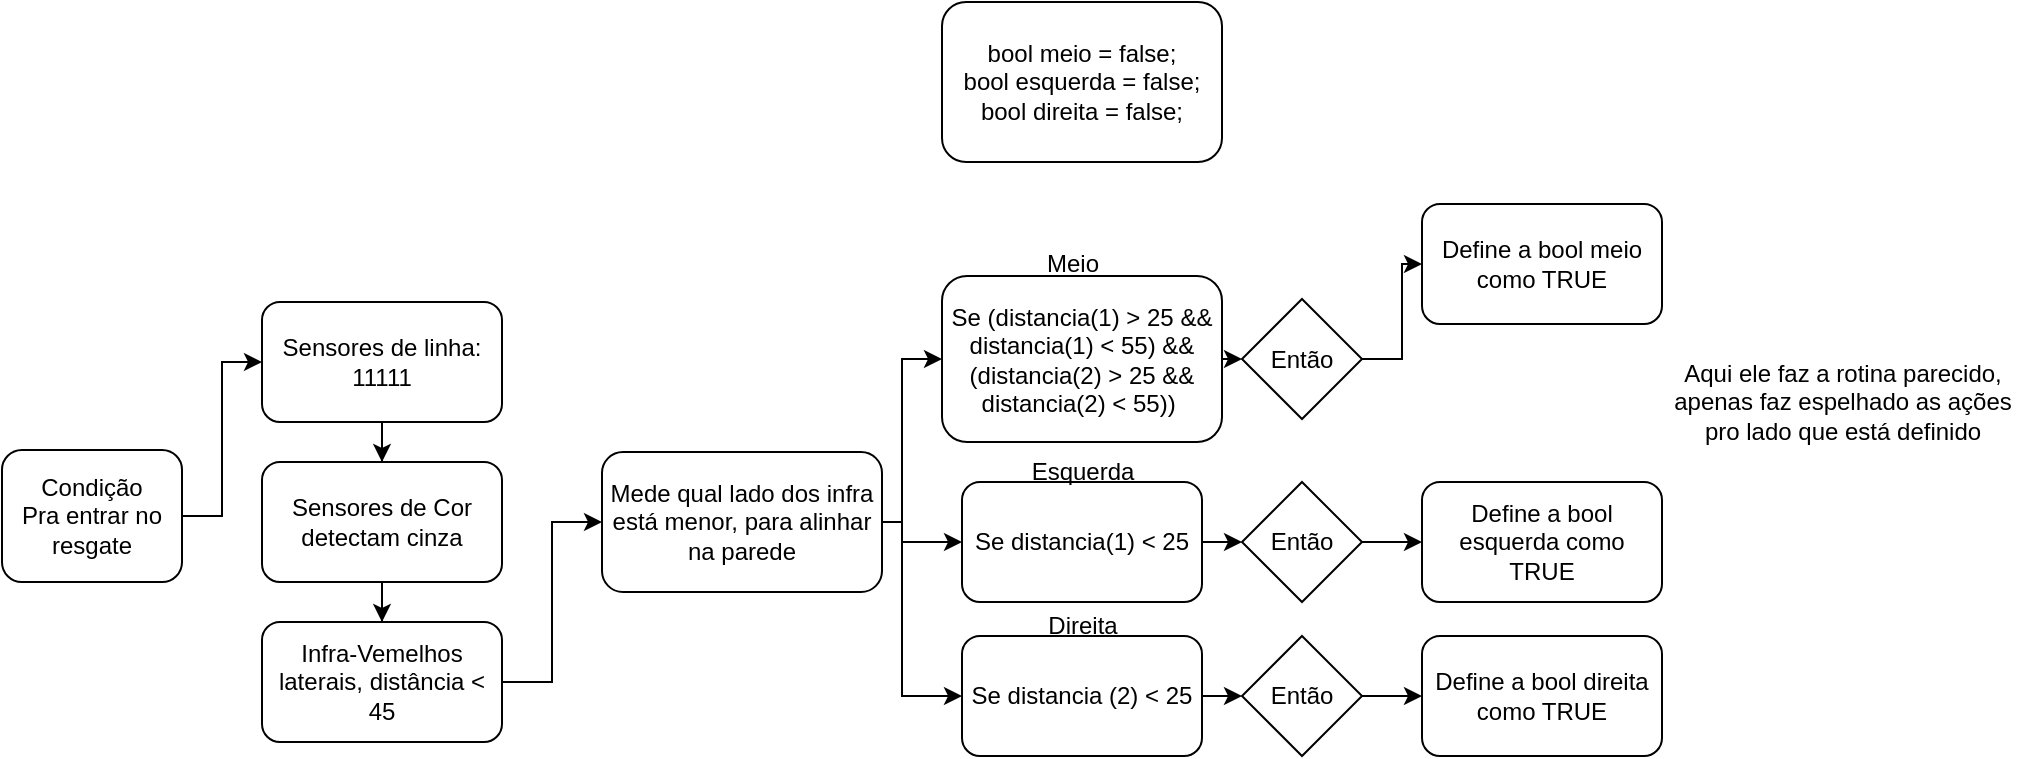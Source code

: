 <mxfile version="28.0.7">
  <diagram name="Página-1" id="JhZTsb_DySSi7lP2PZhg">
    <mxGraphModel dx="1358" dy="740" grid="1" gridSize="10" guides="1" tooltips="1" connect="1" arrows="1" fold="1" page="1" pageScale="1" pageWidth="4681" pageHeight="3300" math="0" shadow="0">
      <root>
        <mxCell id="0" />
        <mxCell id="1" parent="0" />
        <mxCell id="Vmo0kVv--W6r2WOHqqZs-3" style="edgeStyle=orthogonalEdgeStyle;rounded=0;orthogonalLoop=1;jettySize=auto;html=1;entryX=0;entryY=0.5;entryDx=0;entryDy=0;" edge="1" parent="1" source="Vmo0kVv--W6r2WOHqqZs-1" target="Vmo0kVv--W6r2WOHqqZs-2">
          <mxGeometry relative="1" as="geometry" />
        </mxCell>
        <mxCell id="Vmo0kVv--W6r2WOHqqZs-1" value="Condição&lt;div&gt;Pra entrar no resgate&lt;/div&gt;" style="rounded=1;whiteSpace=wrap;html=1;" vertex="1" parent="1">
          <mxGeometry x="30" y="384" width="90" height="66" as="geometry" />
        </mxCell>
        <mxCell id="Vmo0kVv--W6r2WOHqqZs-6" style="edgeStyle=orthogonalEdgeStyle;rounded=0;orthogonalLoop=1;jettySize=auto;html=1;entryX=0.5;entryY=0;entryDx=0;entryDy=0;" edge="1" parent="1" source="Vmo0kVv--W6r2WOHqqZs-2" target="Vmo0kVv--W6r2WOHqqZs-4">
          <mxGeometry relative="1" as="geometry" />
        </mxCell>
        <mxCell id="Vmo0kVv--W6r2WOHqqZs-2" value="Sensores de linha:&lt;br&gt;11111" style="rounded=1;whiteSpace=wrap;html=1;" vertex="1" parent="1">
          <mxGeometry x="160" y="310" width="120" height="60" as="geometry" />
        </mxCell>
        <mxCell id="Vmo0kVv--W6r2WOHqqZs-8" style="edgeStyle=orthogonalEdgeStyle;rounded=0;orthogonalLoop=1;jettySize=auto;html=1;entryX=0.5;entryY=0;entryDx=0;entryDy=0;" edge="1" parent="1" source="Vmo0kVv--W6r2WOHqqZs-4" target="Vmo0kVv--W6r2WOHqqZs-7">
          <mxGeometry relative="1" as="geometry" />
        </mxCell>
        <mxCell id="Vmo0kVv--W6r2WOHqqZs-4" value="Sensores de Cor detectam cinza" style="rounded=1;whiteSpace=wrap;html=1;" vertex="1" parent="1">
          <mxGeometry x="160" y="390" width="120" height="60" as="geometry" />
        </mxCell>
        <mxCell id="Vmo0kVv--W6r2WOHqqZs-10" style="edgeStyle=orthogonalEdgeStyle;rounded=0;orthogonalLoop=1;jettySize=auto;html=1;entryX=0;entryY=0.5;entryDx=0;entryDy=0;" edge="1" parent="1" source="Vmo0kVv--W6r2WOHqqZs-7" target="Vmo0kVv--W6r2WOHqqZs-9">
          <mxGeometry relative="1" as="geometry" />
        </mxCell>
        <mxCell id="Vmo0kVv--W6r2WOHqqZs-7" value="Infra-Vemelhos laterais, distância &amp;lt; 45" style="rounded=1;whiteSpace=wrap;html=1;" vertex="1" parent="1">
          <mxGeometry x="160" y="470" width="120" height="60" as="geometry" />
        </mxCell>
        <mxCell id="Vmo0kVv--W6r2WOHqqZs-17" style="edgeStyle=orthogonalEdgeStyle;rounded=0;orthogonalLoop=1;jettySize=auto;html=1;entryX=0;entryY=0.5;entryDx=0;entryDy=0;" edge="1" parent="1" source="Vmo0kVv--W6r2WOHqqZs-9" target="Vmo0kVv--W6r2WOHqqZs-13">
          <mxGeometry relative="1" as="geometry">
            <Array as="points">
              <mxPoint x="480" y="420" />
              <mxPoint x="480" y="339" />
            </Array>
          </mxGeometry>
        </mxCell>
        <mxCell id="Vmo0kVv--W6r2WOHqqZs-18" style="edgeStyle=orthogonalEdgeStyle;rounded=0;orthogonalLoop=1;jettySize=auto;html=1;exitX=1;exitY=0.5;exitDx=0;exitDy=0;entryX=0;entryY=0.5;entryDx=0;entryDy=0;" edge="1" parent="1" source="Vmo0kVv--W6r2WOHqqZs-9" target="Vmo0kVv--W6r2WOHqqZs-11">
          <mxGeometry relative="1" as="geometry">
            <Array as="points">
              <mxPoint x="480" y="420" />
              <mxPoint x="480" y="430" />
            </Array>
          </mxGeometry>
        </mxCell>
        <mxCell id="Vmo0kVv--W6r2WOHqqZs-19" style="edgeStyle=orthogonalEdgeStyle;rounded=0;orthogonalLoop=1;jettySize=auto;html=1;exitX=1;exitY=0.5;exitDx=0;exitDy=0;entryX=0;entryY=0.5;entryDx=0;entryDy=0;" edge="1" parent="1" source="Vmo0kVv--W6r2WOHqqZs-9" target="Vmo0kVv--W6r2WOHqqZs-12">
          <mxGeometry relative="1" as="geometry">
            <Array as="points">
              <mxPoint x="480" y="420" />
              <mxPoint x="480" y="507" />
            </Array>
          </mxGeometry>
        </mxCell>
        <mxCell id="Vmo0kVv--W6r2WOHqqZs-9" value="Mede qual lado dos infra está menor, para alinhar na parede" style="rounded=1;whiteSpace=wrap;html=1;" vertex="1" parent="1">
          <mxGeometry x="330" y="385" width="140" height="70" as="geometry" />
        </mxCell>
        <mxCell id="Vmo0kVv--W6r2WOHqqZs-25" style="edgeStyle=orthogonalEdgeStyle;rounded=0;orthogonalLoop=1;jettySize=auto;html=1;exitX=1;exitY=0.5;exitDx=0;exitDy=0;entryX=0;entryY=0.5;entryDx=0;entryDy=0;" edge="1" parent="1" source="Vmo0kVv--W6r2WOHqqZs-11" target="Vmo0kVv--W6r2WOHqqZs-21">
          <mxGeometry relative="1" as="geometry" />
        </mxCell>
        <mxCell id="Vmo0kVv--W6r2WOHqqZs-11" value="Se distancia(1) &amp;lt; 25" style="rounded=1;whiteSpace=wrap;html=1;" vertex="1" parent="1">
          <mxGeometry x="510" y="400" width="120" height="60" as="geometry" />
        </mxCell>
        <mxCell id="Vmo0kVv--W6r2WOHqqZs-26" style="edgeStyle=orthogonalEdgeStyle;rounded=0;orthogonalLoop=1;jettySize=auto;html=1;exitX=1;exitY=0.5;exitDx=0;exitDy=0;entryX=0;entryY=0.5;entryDx=0;entryDy=0;" edge="1" parent="1" source="Vmo0kVv--W6r2WOHqqZs-12" target="Vmo0kVv--W6r2WOHqqZs-22">
          <mxGeometry relative="1" as="geometry" />
        </mxCell>
        <mxCell id="Vmo0kVv--W6r2WOHqqZs-12" value="Se distancia (2) &amp;lt; 25" style="rounded=1;whiteSpace=wrap;html=1;" vertex="1" parent="1">
          <mxGeometry x="510" y="477" width="120" height="60" as="geometry" />
        </mxCell>
        <mxCell id="Vmo0kVv--W6r2WOHqqZs-24" style="edgeStyle=orthogonalEdgeStyle;rounded=0;orthogonalLoop=1;jettySize=auto;html=1;exitX=1;exitY=0.5;exitDx=0;exitDy=0;entryX=0;entryY=0.5;entryDx=0;entryDy=0;" edge="1" parent="1" source="Vmo0kVv--W6r2WOHqqZs-13" target="Vmo0kVv--W6r2WOHqqZs-23">
          <mxGeometry relative="1" as="geometry" />
        </mxCell>
        <mxCell id="Vmo0kVv--W6r2WOHqqZs-13" value="Se (distancia(1) &amp;gt; 25 &amp;amp;&amp;amp; distancia(1) &amp;lt; 55) &amp;amp;&amp;amp; (distancia(2) &amp;gt; 25 &amp;amp;&amp;amp; distancia(2) &amp;lt; 55))&amp;nbsp;" style="rounded=1;whiteSpace=wrap;html=1;" vertex="1" parent="1">
          <mxGeometry x="500" y="297" width="140" height="83" as="geometry" />
        </mxCell>
        <mxCell id="Vmo0kVv--W6r2WOHqqZs-14" value="Meio" style="text;html=1;align=center;verticalAlign=middle;resizable=0;points=[];autosize=1;strokeColor=none;fillColor=none;" vertex="1" parent="1">
          <mxGeometry x="540" y="276" width="50" height="30" as="geometry" />
        </mxCell>
        <mxCell id="Vmo0kVv--W6r2WOHqqZs-15" value="Esquerda" style="text;html=1;align=center;verticalAlign=middle;resizable=0;points=[];autosize=1;strokeColor=none;fillColor=none;" vertex="1" parent="1">
          <mxGeometry x="535" y="380" width="70" height="30" as="geometry" />
        </mxCell>
        <mxCell id="Vmo0kVv--W6r2WOHqqZs-16" value="Direita" style="text;html=1;align=center;verticalAlign=middle;resizable=0;points=[];autosize=1;strokeColor=none;fillColor=none;" vertex="1" parent="1">
          <mxGeometry x="540" y="457" width="60" height="30" as="geometry" />
        </mxCell>
        <mxCell id="Vmo0kVv--W6r2WOHqqZs-31" style="edgeStyle=orthogonalEdgeStyle;rounded=0;orthogonalLoop=1;jettySize=auto;html=1;exitX=1;exitY=0.5;exitDx=0;exitDy=0;entryX=0;entryY=0.5;entryDx=0;entryDy=0;" edge="1" parent="1" source="Vmo0kVv--W6r2WOHqqZs-21" target="Vmo0kVv--W6r2WOHqqZs-27">
          <mxGeometry relative="1" as="geometry" />
        </mxCell>
        <mxCell id="Vmo0kVv--W6r2WOHqqZs-21" value="Então" style="rhombus;whiteSpace=wrap;html=1;" vertex="1" parent="1">
          <mxGeometry x="650" y="400" width="60" height="60" as="geometry" />
        </mxCell>
        <mxCell id="Vmo0kVv--W6r2WOHqqZs-32" style="edgeStyle=orthogonalEdgeStyle;rounded=0;orthogonalLoop=1;jettySize=auto;html=1;exitX=1;exitY=0.5;exitDx=0;exitDy=0;entryX=0;entryY=0.5;entryDx=0;entryDy=0;" edge="1" parent="1" source="Vmo0kVv--W6r2WOHqqZs-22" target="Vmo0kVv--W6r2WOHqqZs-28">
          <mxGeometry relative="1" as="geometry" />
        </mxCell>
        <mxCell id="Vmo0kVv--W6r2WOHqqZs-22" value="Então" style="rhombus;whiteSpace=wrap;html=1;" vertex="1" parent="1">
          <mxGeometry x="650" y="477" width="60" height="60" as="geometry" />
        </mxCell>
        <mxCell id="Vmo0kVv--W6r2WOHqqZs-30" style="edgeStyle=orthogonalEdgeStyle;rounded=0;orthogonalLoop=1;jettySize=auto;html=1;exitX=1;exitY=0.5;exitDx=0;exitDy=0;entryX=0;entryY=0.5;entryDx=0;entryDy=0;" edge="1" parent="1" source="Vmo0kVv--W6r2WOHqqZs-23" target="Vmo0kVv--W6r2WOHqqZs-29">
          <mxGeometry relative="1" as="geometry" />
        </mxCell>
        <mxCell id="Vmo0kVv--W6r2WOHqqZs-23" value="Então" style="rhombus;whiteSpace=wrap;html=1;" vertex="1" parent="1">
          <mxGeometry x="650" y="308.5" width="60" height="60" as="geometry" />
        </mxCell>
        <mxCell id="Vmo0kVv--W6r2WOHqqZs-27" value="Define a bool esquerda como TRUE" style="rounded=1;whiteSpace=wrap;html=1;" vertex="1" parent="1">
          <mxGeometry x="740" y="400" width="120" height="60" as="geometry" />
        </mxCell>
        <mxCell id="Vmo0kVv--W6r2WOHqqZs-28" value="Define a bool direita como TRUE" style="rounded=1;whiteSpace=wrap;html=1;" vertex="1" parent="1">
          <mxGeometry x="740" y="477" width="120" height="60" as="geometry" />
        </mxCell>
        <mxCell id="Vmo0kVv--W6r2WOHqqZs-29" value="Define a bool meio como TRUE" style="rounded=1;whiteSpace=wrap;html=1;" vertex="1" parent="1">
          <mxGeometry x="740" y="261" width="120" height="60" as="geometry" />
        </mxCell>
        <mxCell id="Vmo0kVv--W6r2WOHqqZs-34" value="Aqui ele faz a rotina parecido,&lt;br&gt;apenas faz espelhado as ações&lt;br&gt;pro lado que está definido" style="text;html=1;align=center;verticalAlign=middle;resizable=0;points=[];autosize=1;strokeColor=none;fillColor=none;" vertex="1" parent="1">
          <mxGeometry x="855" y="330" width="190" height="60" as="geometry" />
        </mxCell>
        <mxCell id="Vmo0kVv--W6r2WOHqqZs-35" value="bool meio = false;&lt;br&gt;bool esquerda = false;&lt;div&gt;bool direita = false;&lt;/div&gt;" style="rounded=1;whiteSpace=wrap;html=1;" vertex="1" parent="1">
          <mxGeometry x="500" y="160" width="140" height="80" as="geometry" />
        </mxCell>
      </root>
    </mxGraphModel>
  </diagram>
</mxfile>
